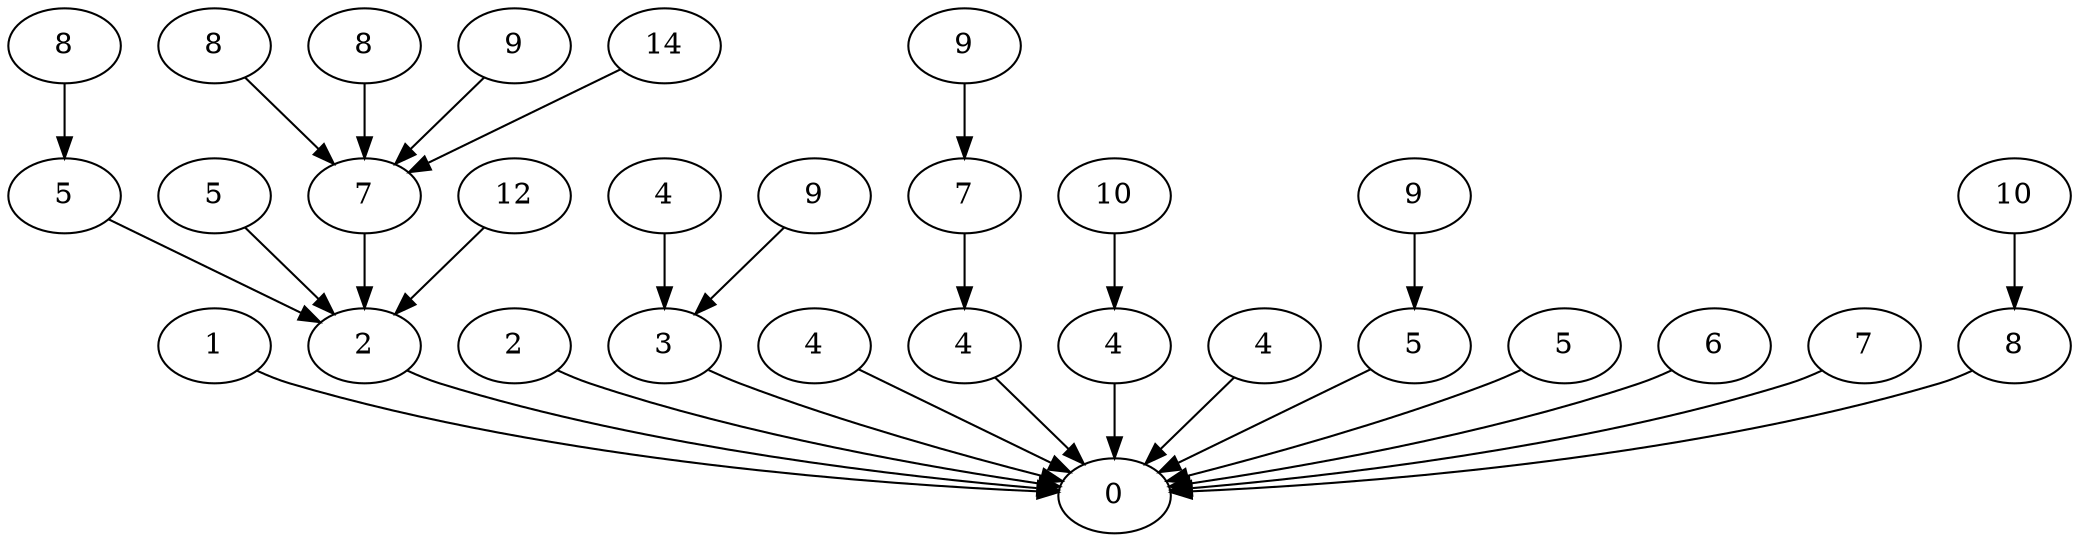 digraph sample {
8->3
2->3
24->3
1->3
13->3
16->3
9->3
29->3
21->1
6->3
4->3
20->2
27->2
22->3
11->3
7->2
15->16
17->7
25->20
5->3
14->7
18->15
23->6
30->1
12->7
19->5
26->9
28->2
10->7
3 [label=0]
8 [label=1]
2 [label=2]
24 [label=2]
1 [label=3]
13 [label=4]
16 [label=4]
9 [label=4]
29 [label=4]
21 [label=4]
6 [label=5]
4 [label=5]
20 [label=5]
27 [label=5]
22 [label=6]
11 [label=7]
7 [label=7]
15 [label=7]
17 [label=8]
25 [label=8]
5 [label=8]
14 [label=8]
18 [label=9]
23 [label=9]
30 [label=9]
12 [label=9]
19 [label=10]
26 [label=10]
28 [label=12]
10 [label=14]
}